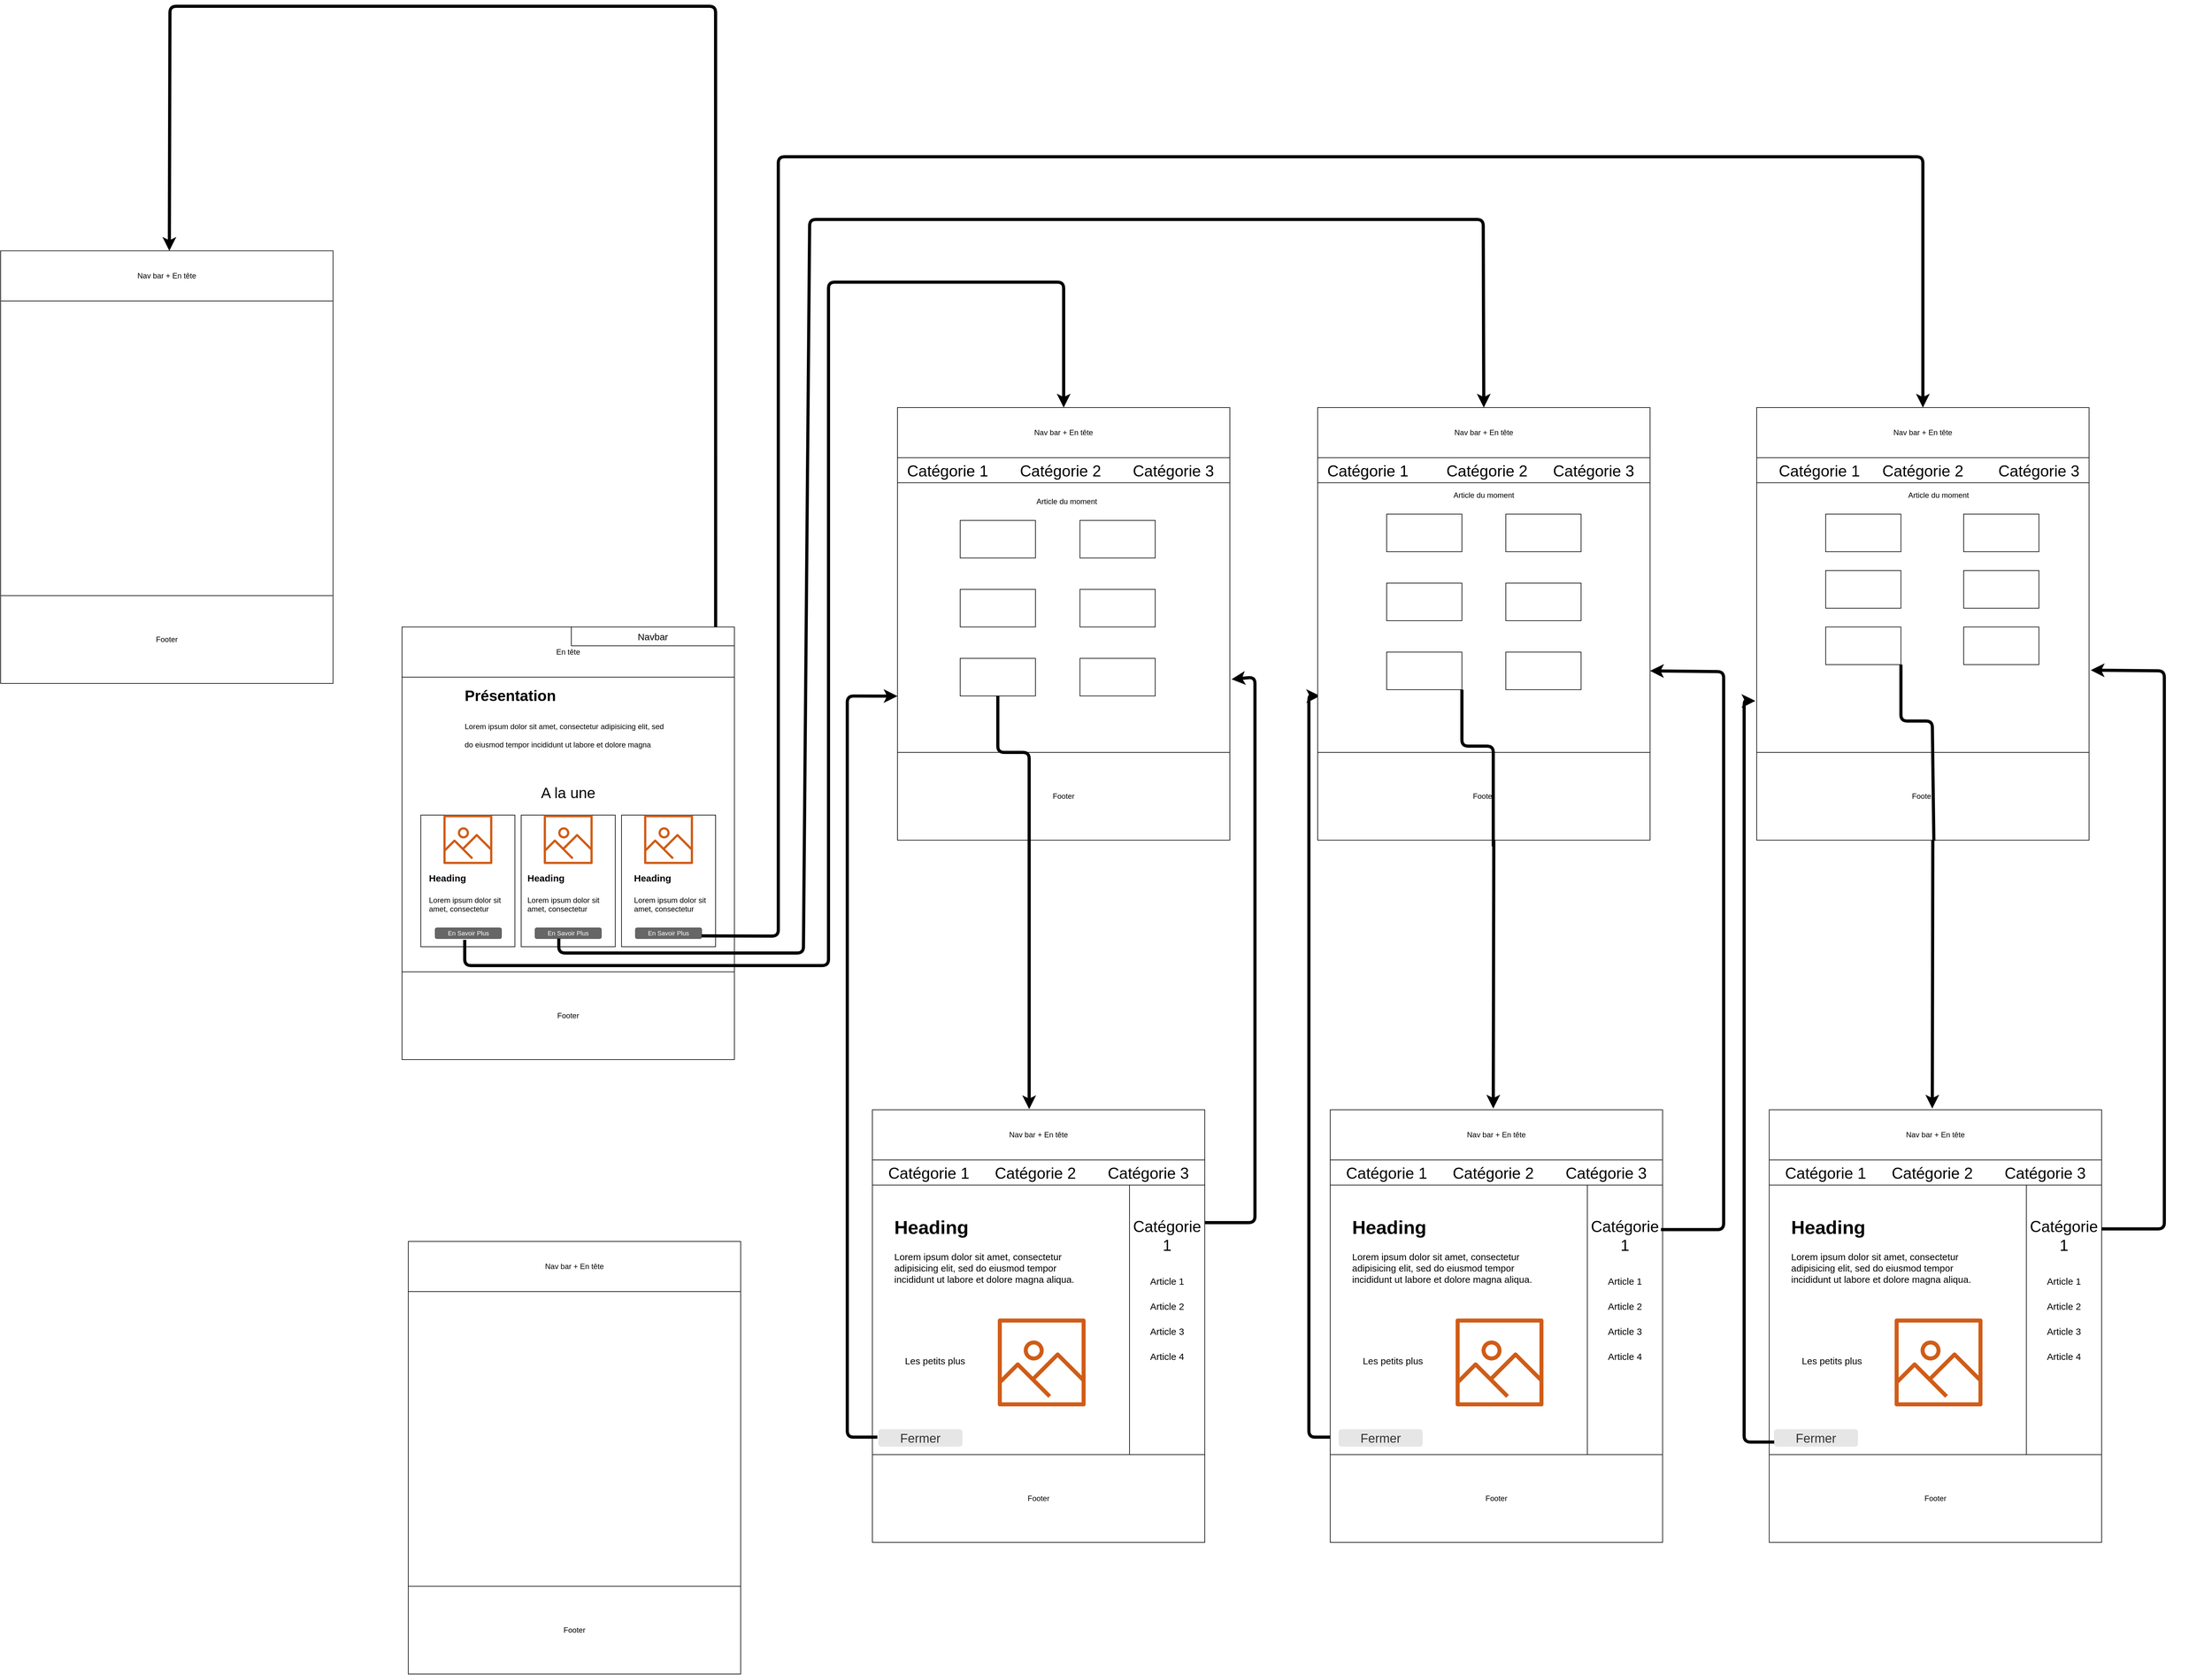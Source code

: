 <mxfile version="14.3.0" type="device"><diagram id="_DCrzdop9d0uPAjAJuxm" name="Page-1"><mxGraphModel dx="2858" dy="2258" grid="1" gridSize="10" guides="1" tooltips="1" connect="1" arrows="1" fold="1" page="1" pageScale="1" pageWidth="827" pageHeight="1169" math="0" shadow="0"><root><mxCell id="0"/><mxCell id="1" parent="0"/><mxCell id="x3QiMrfVt1sfcJ53xwis-18" value="" style="group" parent="1" vertex="1" connectable="0"><mxGeometry x="160" y="230" width="530" height="690" as="geometry"/></mxCell><mxCell id="x3QiMrfVt1sfcJ53xwis-1" value="" style="rounded=0;whiteSpace=wrap;html=1;" parent="x3QiMrfVt1sfcJ53xwis-18" vertex="1"><mxGeometry width="530" height="690" as="geometry"/></mxCell><mxCell id="x3QiMrfVt1sfcJ53xwis-2" value="En tête" style="rounded=0;whiteSpace=wrap;html=1;" parent="x3QiMrfVt1sfcJ53xwis-18" vertex="1"><mxGeometry width="530" height="80" as="geometry"/></mxCell><mxCell id="x3QiMrfVt1sfcJ53xwis-14" value="Footer" style="rounded=0;whiteSpace=wrap;html=1;" parent="x3QiMrfVt1sfcJ53xwis-18" vertex="1"><mxGeometry y="550" width="530" height="140" as="geometry"/></mxCell><mxCell id="x3QiMrfVt1sfcJ53xwis-37" value="Navbar" style="rounded=0;whiteSpace=wrap;html=1;fontSize=15;" parent="x3QiMrfVt1sfcJ53xwis-18" vertex="1"><mxGeometry x="270" width="260" height="30" as="geometry"/></mxCell><mxCell id="x3QiMrfVt1sfcJ53xwis-3" value="&lt;h1&gt;&lt;span&gt;Présentation&amp;nbsp;&lt;/span&gt;&lt;/h1&gt;&lt;h1&gt;&lt;span style=&quot;font-size: 12px ; font-weight: normal&quot;&gt;Lorem ipsum dolor sit amet, consectetur adipisicing elit, sed do eiusmod tempor incididunt ut labore et dolore magna aliqua.&lt;/span&gt;&lt;br&gt;&lt;/h1&gt;" style="text;html=1;strokeColor=none;fillColor=none;spacing=5;spacingTop=-20;whiteSpace=wrap;overflow=hidden;rounded=0;" parent="1" vertex="1"><mxGeometry x="255" y="320" width="330" height="120" as="geometry"/></mxCell><mxCell id="x3QiMrfVt1sfcJ53xwis-4" value="" style="rounded=0;whiteSpace=wrap;html=1;" parent="1" vertex="1"><mxGeometry x="190" y="530" width="150" height="210" as="geometry"/></mxCell><mxCell id="x3QiMrfVt1sfcJ53xwis-5" value="" style="rounded=0;whiteSpace=wrap;html=1;" parent="1" vertex="1"><mxGeometry x="350" y="530" width="150" height="210" as="geometry"/></mxCell><mxCell id="x3QiMrfVt1sfcJ53xwis-6" value="" style="rounded=0;whiteSpace=wrap;html=1;" parent="1" vertex="1"><mxGeometry x="510" y="530" width="150" height="210" as="geometry"/></mxCell><mxCell id="x3QiMrfVt1sfcJ53xwis-7" value="&lt;font style=&quot;font-size: 24px&quot;&gt;A la une&lt;/font&gt;" style="text;html=1;strokeColor=none;fillColor=none;align=center;verticalAlign=middle;whiteSpace=wrap;rounded=0;" parent="1" vertex="1"><mxGeometry x="190" y="460" width="470" height="70" as="geometry"/></mxCell><mxCell id="x3QiMrfVt1sfcJ53xwis-8" value="" style="outlineConnect=0;fontColor=#232F3E;gradientColor=none;fillColor=#D05C17;strokeColor=none;dashed=0;verticalLabelPosition=bottom;verticalAlign=top;align=center;html=1;fontSize=12;fontStyle=0;pointerEvents=1;shape=mxgraph.aws4.container_registry_image;" parent="1" vertex="1"><mxGeometry x="195" y="530" width="140" height="78" as="geometry"/></mxCell><mxCell id="x3QiMrfVt1sfcJ53xwis-9" value="" style="outlineConnect=0;fontColor=#232F3E;gradientColor=none;fillColor=#D05C17;strokeColor=none;dashed=0;verticalLabelPosition=bottom;verticalAlign=top;align=center;html=1;fontSize=12;fontStyle=0;pointerEvents=1;shape=mxgraph.aws4.container_registry_image;" parent="1" vertex="1"><mxGeometry x="355" y="530" width="140" height="78" as="geometry"/></mxCell><mxCell id="x3QiMrfVt1sfcJ53xwis-10" value="" style="outlineConnect=0;fontColor=#232F3E;gradientColor=none;fillColor=#D05C17;strokeColor=none;dashed=0;verticalLabelPosition=bottom;verticalAlign=top;align=center;html=1;fontSize=12;fontStyle=0;pointerEvents=1;shape=mxgraph.aws4.container_registry_image;" parent="1" vertex="1"><mxGeometry x="515" y="530" width="140" height="78" as="geometry"/></mxCell><mxCell id="x3QiMrfVt1sfcJ53xwis-11" value="&lt;h1&gt;&lt;font style=&quot;font-size: 15px&quot;&gt;Heading&lt;/font&gt;&lt;/h1&gt;&lt;p&gt;Lorem ipsum dolor sit amet, consectetur&amp;nbsp;&lt;/p&gt;" style="text;html=1;strokeColor=none;fillColor=none;spacing=5;spacingTop=-20;whiteSpace=wrap;overflow=hidden;rounded=0;" parent="1" vertex="1"><mxGeometry x="355" y="608" width="135" height="82" as="geometry"/></mxCell><mxCell id="x3QiMrfVt1sfcJ53xwis-12" value="&lt;h1&gt;&lt;font style=&quot;font-size: 15px&quot;&gt;Heading&lt;/font&gt;&lt;/h1&gt;&lt;p&gt;Lorem ipsum dolor sit amet, consectetur&amp;nbsp;&lt;/p&gt;" style="text;html=1;strokeColor=none;fillColor=none;spacing=5;spacingTop=-20;whiteSpace=wrap;overflow=hidden;rounded=0;" parent="1" vertex="1"><mxGeometry x="525" y="608" width="135" height="82" as="geometry"/></mxCell><mxCell id="x3QiMrfVt1sfcJ53xwis-13" value="&lt;h1&gt;&lt;font style=&quot;font-size: 15px&quot;&gt;Heading&lt;/font&gt;&lt;/h1&gt;&lt;p&gt;Lorem ipsum dolor sit amet, consectetur&amp;nbsp;&lt;/p&gt;" style="text;html=1;strokeColor=none;fillColor=none;spacing=5;spacingTop=-20;whiteSpace=wrap;overflow=hidden;rounded=0;" parent="1" vertex="1"><mxGeometry x="197.5" y="608" width="135" height="82" as="geometry"/></mxCell><mxCell id="x3QiMrfVt1sfcJ53xwis-15" value="En Savoir Plus" style="rounded=1;html=1;shadow=0;dashed=0;whiteSpace=wrap;fontSize=10;fillColor=#666666;align=center;strokeColor=#4D4D4D;fontColor=#ffffff;" parent="1" vertex="1"><mxGeometry x="213" y="710" width="105.5" height="16.88" as="geometry"/></mxCell><mxCell id="x3QiMrfVt1sfcJ53xwis-16" value="En Savoir Plus" style="rounded=1;html=1;shadow=0;dashed=0;whiteSpace=wrap;fontSize=10;fillColor=#666666;align=center;strokeColor=#4D4D4D;fontColor=#ffffff;" parent="1" vertex="1"><mxGeometry x="372.25" y="710" width="105.5" height="16.88" as="geometry"/></mxCell><mxCell id="x3QiMrfVt1sfcJ53xwis-17" value="En Savoir Plus" style="rounded=1;html=1;shadow=0;dashed=0;whiteSpace=wrap;fontSize=10;fillColor=#666666;align=center;strokeColor=#4D4D4D;fontColor=#ffffff;" parent="1" vertex="1"><mxGeometry x="532.25" y="710" width="105.5" height="16.88" as="geometry"/></mxCell><mxCell id="x3QiMrfVt1sfcJ53xwis-19" value="" style="endArrow=classic;html=1;exitX=1;exitY=0.75;exitDx=0;exitDy=0;fontSize=15;strokeWidth=5;entryX=0.5;entryY=0;entryDx=0;entryDy=0;" parent="1" source="x3QiMrfVt1sfcJ53xwis-17" target="9hRle6i4Wy7DhrGK6PUV-63" edge="1"><mxGeometry width="50" height="50" relative="1" as="geometry"><mxPoint x="690" y="750" as="sourcePoint"/><mxPoint x="2000" y="-530" as="targetPoint"/><Array as="points"><mxPoint x="760" y="723"/><mxPoint x="760" y="-520"/><mxPoint x="2585" y="-520"/></Array></mxGeometry></mxCell><mxCell id="x3QiMrfVt1sfcJ53xwis-20" value="" style="group" parent="1" vertex="1" connectable="0"><mxGeometry x="910" y="1000" width="705" height="690" as="geometry"/></mxCell><mxCell id="x3QiMrfVt1sfcJ53xwis-21" value="" style="rounded=0;whiteSpace=wrap;html=1;" parent="x3QiMrfVt1sfcJ53xwis-20" vertex="1"><mxGeometry width="530" height="690" as="geometry"/></mxCell><mxCell id="x3QiMrfVt1sfcJ53xwis-22" value="Nav bar + En tête" style="rounded=0;whiteSpace=wrap;html=1;" parent="x3QiMrfVt1sfcJ53xwis-20" vertex="1"><mxGeometry width="530" height="80" as="geometry"/></mxCell><mxCell id="x3QiMrfVt1sfcJ53xwis-23" value="Footer" style="rounded=0;whiteSpace=wrap;html=1;" parent="x3QiMrfVt1sfcJ53xwis-20" vertex="1"><mxGeometry y="550" width="530" height="140" as="geometry"/></mxCell><mxCell id="x3QiMrfVt1sfcJ53xwis-24" value="" style="rounded=0;whiteSpace=wrap;html=1;fontSize=15;rotation=90;" parent="x3QiMrfVt1sfcJ53xwis-20" vertex="1"><mxGeometry x="252.5" y="272.5" width="435" height="120" as="geometry"/></mxCell><mxCell id="x3QiMrfVt1sfcJ53xwis-25" value="&lt;font style=&quot;font-size: 25px&quot;&gt;Catégorie 1&lt;/font&gt;" style="text;html=1;strokeColor=none;fillColor=none;align=center;verticalAlign=middle;whiteSpace=wrap;rounded=0;fontSize=15;" parent="x3QiMrfVt1sfcJ53xwis-20" vertex="1"><mxGeometry x="430" y="180" width="80" height="40" as="geometry"/></mxCell><mxCell id="x3QiMrfVt1sfcJ53xwis-26" value="Article 1" style="text;html=1;strokeColor=none;fillColor=none;align=center;verticalAlign=middle;whiteSpace=wrap;rounded=0;fontSize=15;" parent="x3QiMrfVt1sfcJ53xwis-20" vertex="1"><mxGeometry x="430" y="252.5" width="80" height="40" as="geometry"/></mxCell><mxCell id="x3QiMrfVt1sfcJ53xwis-27" value="Article 2" style="text;html=1;strokeColor=none;fillColor=none;align=center;verticalAlign=middle;whiteSpace=wrap;rounded=0;fontSize=15;" parent="x3QiMrfVt1sfcJ53xwis-20" vertex="1"><mxGeometry x="430" y="292.5" width="80" height="40" as="geometry"/></mxCell><mxCell id="x3QiMrfVt1sfcJ53xwis-28" value="Article 3" style="text;html=1;strokeColor=none;fillColor=none;align=center;verticalAlign=middle;whiteSpace=wrap;rounded=0;fontSize=15;" parent="x3QiMrfVt1sfcJ53xwis-20" vertex="1"><mxGeometry x="430" y="332.5" width="80" height="40" as="geometry"/></mxCell><mxCell id="x3QiMrfVt1sfcJ53xwis-29" value="Article 4" style="text;html=1;strokeColor=none;fillColor=none;align=center;verticalAlign=middle;whiteSpace=wrap;rounded=0;fontSize=15;" parent="x3QiMrfVt1sfcJ53xwis-20" vertex="1"><mxGeometry x="430" y="372.5" width="80" height="40" as="geometry"/></mxCell><mxCell id="x3QiMrfVt1sfcJ53xwis-30" value="" style="rounded=0;whiteSpace=wrap;html=1;fontSize=15;" parent="x3QiMrfVt1sfcJ53xwis-20" vertex="1"><mxGeometry y="80" width="530" height="40" as="geometry"/></mxCell><mxCell id="x3QiMrfVt1sfcJ53xwis-31" value="&lt;span style=&quot;font-size: 25px&quot;&gt;Catégorie 1&lt;/span&gt;" style="text;html=1;strokeColor=none;fillColor=none;align=center;verticalAlign=middle;whiteSpace=wrap;rounded=0;fontSize=15;" parent="x3QiMrfVt1sfcJ53xwis-20" vertex="1"><mxGeometry x="20" y="90" width="140" height="20" as="geometry"/></mxCell><mxCell id="x3QiMrfVt1sfcJ53xwis-32" value="&lt;span style=&quot;font-size: 25px&quot;&gt;Catégorie 2&lt;/span&gt;" style="text;html=1;strokeColor=none;fillColor=none;align=center;verticalAlign=middle;whiteSpace=wrap;rounded=0;fontSize=15;" parent="x3QiMrfVt1sfcJ53xwis-20" vertex="1"><mxGeometry x="190" y="90" width="140" height="20" as="geometry"/></mxCell><mxCell id="x3QiMrfVt1sfcJ53xwis-33" value="&lt;span style=&quot;font-size: 25px&quot;&gt;Catégorie 3&lt;/span&gt;" style="text;html=1;strokeColor=none;fillColor=none;align=center;verticalAlign=middle;whiteSpace=wrap;rounded=0;fontSize=15;" parent="x3QiMrfVt1sfcJ53xwis-20" vertex="1"><mxGeometry x="370" y="90" width="140" height="20" as="geometry"/></mxCell><mxCell id="x3QiMrfVt1sfcJ53xwis-34" value="&lt;h1&gt;Heading&lt;/h1&gt;&lt;p&gt;Lorem ipsum dolor sit amet, consectetur adipisicing elit, sed do eiusmod tempor incididunt ut labore et dolore magna aliqua.&lt;/p&gt;" style="text;html=1;strokeColor=none;fillColor=none;spacing=5;spacingTop=-20;whiteSpace=wrap;overflow=hidden;rounded=0;fontSize=15;" parent="x3QiMrfVt1sfcJ53xwis-20" vertex="1"><mxGeometry x="30" y="160" width="310" height="173" as="geometry"/></mxCell><mxCell id="x3QiMrfVt1sfcJ53xwis-35" value="" style="outlineConnect=0;fontColor=#232F3E;gradientColor=none;fillColor=#D05C17;strokeColor=none;dashed=0;verticalLabelPosition=bottom;verticalAlign=top;align=center;html=1;fontSize=12;fontStyle=0;aspect=fixed;pointerEvents=1;shape=mxgraph.aws4.container_registry_image;" parent="x3QiMrfVt1sfcJ53xwis-20" vertex="1"><mxGeometry x="200" y="333" width="140" height="140" as="geometry"/></mxCell><mxCell id="x3QiMrfVt1sfcJ53xwis-36" value="Les petits plus" style="text;html=1;strokeColor=none;fillColor=none;align=center;verticalAlign=middle;whiteSpace=wrap;rounded=0;fontSize=15;" parent="x3QiMrfVt1sfcJ53xwis-20" vertex="1"><mxGeometry x="30" y="330" width="140" height="140" as="geometry"/></mxCell><mxCell id="GoiZ7rbpZFwtUp9sSjgP-52" value="&lt;font style=&quot;font-size: 20px&quot;&gt;Fermer&lt;/font&gt;" style="rounded=1;html=1;shadow=0;dashed=0;whiteSpace=wrap;fontSize=10;fillColor=#E6E6E6;align=center;strokeColor=#E6E6E6;fontColor=#333333;" vertex="1" parent="x3QiMrfVt1sfcJ53xwis-20"><mxGeometry x="10" y="510" width="133" height="26.88" as="geometry"/></mxCell><mxCell id="GoiZ7rbpZFwtUp9sSjgP-57" value="" style="endArrow=classic;html=1;strokeWidth=5;entryX=0.678;entryY=1.004;entryDx=0;entryDy=0;entryPerimeter=0;" edge="1" parent="x3QiMrfVt1sfcJ53xwis-20"><mxGeometry width="50" height="50" relative="1" as="geometry"><mxPoint x="744" y="522.18" as="sourcePoint"/><mxPoint x="713.88" y="-660.0" as="targetPoint"/><Array as="points"><mxPoint x="696" y="522.18"/><mxPoint x="696" y="-659.82"/></Array></mxGeometry></mxCell><mxCell id="9hRle6i4Wy7DhrGK6PUV-1" value="" style="group" parent="1" vertex="1" connectable="0"><mxGeometry x="2340" y="1000" width="705" height="690" as="geometry"/></mxCell><mxCell id="9hRle6i4Wy7DhrGK6PUV-2" value="" style="rounded=0;whiteSpace=wrap;html=1;" parent="9hRle6i4Wy7DhrGK6PUV-1" vertex="1"><mxGeometry width="530" height="690" as="geometry"/></mxCell><mxCell id="9hRle6i4Wy7DhrGK6PUV-3" value="Nav bar + En tête" style="rounded=0;whiteSpace=wrap;html=1;" parent="9hRle6i4Wy7DhrGK6PUV-1" vertex="1"><mxGeometry width="530" height="80" as="geometry"/></mxCell><mxCell id="9hRle6i4Wy7DhrGK6PUV-4" value="Footer" style="rounded=0;whiteSpace=wrap;html=1;" parent="9hRle6i4Wy7DhrGK6PUV-1" vertex="1"><mxGeometry y="550" width="530" height="140" as="geometry"/></mxCell><mxCell id="9hRle6i4Wy7DhrGK6PUV-5" value="" style="rounded=0;whiteSpace=wrap;html=1;fontSize=15;rotation=90;" parent="9hRle6i4Wy7DhrGK6PUV-1" vertex="1"><mxGeometry x="252.5" y="272.5" width="435" height="120" as="geometry"/></mxCell><mxCell id="9hRle6i4Wy7DhrGK6PUV-6" value="&lt;font style=&quot;font-size: 25px&quot;&gt;Catégorie 1&lt;/font&gt;" style="text;html=1;strokeColor=none;fillColor=none;align=center;verticalAlign=middle;whiteSpace=wrap;rounded=0;fontSize=15;" parent="9hRle6i4Wy7DhrGK6PUV-1" vertex="1"><mxGeometry x="430" y="180" width="80" height="40" as="geometry"/></mxCell><mxCell id="9hRle6i4Wy7DhrGK6PUV-7" value="Article 1" style="text;html=1;strokeColor=none;fillColor=none;align=center;verticalAlign=middle;whiteSpace=wrap;rounded=0;fontSize=15;" parent="9hRle6i4Wy7DhrGK6PUV-1" vertex="1"><mxGeometry x="430" y="252.5" width="80" height="40" as="geometry"/></mxCell><mxCell id="9hRle6i4Wy7DhrGK6PUV-8" value="Article 2" style="text;html=1;strokeColor=none;fillColor=none;align=center;verticalAlign=middle;whiteSpace=wrap;rounded=0;fontSize=15;" parent="9hRle6i4Wy7DhrGK6PUV-1" vertex="1"><mxGeometry x="430" y="292.5" width="80" height="40" as="geometry"/></mxCell><mxCell id="9hRle6i4Wy7DhrGK6PUV-9" value="Article 3" style="text;html=1;strokeColor=none;fillColor=none;align=center;verticalAlign=middle;whiteSpace=wrap;rounded=0;fontSize=15;" parent="9hRle6i4Wy7DhrGK6PUV-1" vertex="1"><mxGeometry x="430" y="332.5" width="80" height="40" as="geometry"/></mxCell><mxCell id="9hRle6i4Wy7DhrGK6PUV-10" value="Article 4" style="text;html=1;strokeColor=none;fillColor=none;align=center;verticalAlign=middle;whiteSpace=wrap;rounded=0;fontSize=15;" parent="9hRle6i4Wy7DhrGK6PUV-1" vertex="1"><mxGeometry x="430" y="372.5" width="80" height="40" as="geometry"/></mxCell><mxCell id="9hRle6i4Wy7DhrGK6PUV-11" value="" style="rounded=0;whiteSpace=wrap;html=1;fontSize=15;" parent="9hRle6i4Wy7DhrGK6PUV-1" vertex="1"><mxGeometry y="80" width="530" height="40" as="geometry"/></mxCell><mxCell id="9hRle6i4Wy7DhrGK6PUV-12" value="&lt;span style=&quot;font-size: 25px&quot;&gt;Catégorie 1&lt;/span&gt;" style="text;html=1;strokeColor=none;fillColor=none;align=center;verticalAlign=middle;whiteSpace=wrap;rounded=0;fontSize=15;" parent="9hRle6i4Wy7DhrGK6PUV-1" vertex="1"><mxGeometry x="20" y="90" width="140" height="20" as="geometry"/></mxCell><mxCell id="9hRle6i4Wy7DhrGK6PUV-13" value="&lt;span style=&quot;font-size: 25px&quot;&gt;Catégorie 2&lt;/span&gt;" style="text;html=1;strokeColor=none;fillColor=none;align=center;verticalAlign=middle;whiteSpace=wrap;rounded=0;fontSize=15;" parent="9hRle6i4Wy7DhrGK6PUV-1" vertex="1"><mxGeometry x="190" y="90" width="140" height="20" as="geometry"/></mxCell><mxCell id="9hRle6i4Wy7DhrGK6PUV-14" value="&lt;span style=&quot;font-size: 25px&quot;&gt;Catégorie 3&lt;/span&gt;" style="text;html=1;strokeColor=none;fillColor=none;align=center;verticalAlign=middle;whiteSpace=wrap;rounded=0;fontSize=15;" parent="9hRle6i4Wy7DhrGK6PUV-1" vertex="1"><mxGeometry x="370" y="90" width="140" height="20" as="geometry"/></mxCell><mxCell id="9hRle6i4Wy7DhrGK6PUV-15" value="&lt;h1&gt;Heading&lt;/h1&gt;&lt;p&gt;Lorem ipsum dolor sit amet, consectetur adipisicing elit, sed do eiusmod tempor incididunt ut labore et dolore magna aliqua.&lt;/p&gt;" style="text;html=1;strokeColor=none;fillColor=none;spacing=5;spacingTop=-20;whiteSpace=wrap;overflow=hidden;rounded=0;fontSize=15;" parent="9hRle6i4Wy7DhrGK6PUV-1" vertex="1"><mxGeometry x="30" y="160" width="310" height="173" as="geometry"/></mxCell><mxCell id="9hRle6i4Wy7DhrGK6PUV-16" value="" style="outlineConnect=0;fontColor=#232F3E;gradientColor=none;fillColor=#D05C17;strokeColor=none;dashed=0;verticalLabelPosition=bottom;verticalAlign=top;align=center;html=1;fontSize=12;fontStyle=0;aspect=fixed;pointerEvents=1;shape=mxgraph.aws4.container_registry_image;" parent="9hRle6i4Wy7DhrGK6PUV-1" vertex="1"><mxGeometry x="200" y="333" width="140" height="140" as="geometry"/></mxCell><mxCell id="9hRle6i4Wy7DhrGK6PUV-17" value="Les petits plus" style="text;html=1;strokeColor=none;fillColor=none;align=center;verticalAlign=middle;whiteSpace=wrap;rounded=0;fontSize=15;" parent="9hRle6i4Wy7DhrGK6PUV-1" vertex="1"><mxGeometry x="30" y="330" width="140" height="140" as="geometry"/></mxCell><mxCell id="GoiZ7rbpZFwtUp9sSjgP-55" value="&lt;font style=&quot;font-size: 20px&quot;&gt;Fermer&lt;/font&gt;" style="rounded=1;html=1;shadow=0;dashed=0;whiteSpace=wrap;fontSize=10;fillColor=#E6E6E6;align=center;strokeColor=#E6E6E6;fontColor=#333333;" vertex="1" parent="9hRle6i4Wy7DhrGK6PUV-1"><mxGeometry x="8" y="510" width="133" height="26.88" as="geometry"/></mxCell><mxCell id="GoiZ7rbpZFwtUp9sSjgP-56" value="" style="endArrow=classic;html=1;strokeWidth=5;entryX=0.678;entryY=1.004;entryDx=0;entryDy=0;entryPerimeter=0;" edge="1" parent="9hRle6i4Wy7DhrGK6PUV-1" target="9hRle6i4Wy7DhrGK6PUV-61"><mxGeometry width="50" height="50" relative="1" as="geometry"><mxPoint x="8" y="530" as="sourcePoint"/><mxPoint x="218" y="320" as="targetPoint"/><Array as="points"><mxPoint x="-40" y="530"/><mxPoint x="-40" y="-652"/></Array></mxGeometry></mxCell><mxCell id="9hRle6i4Wy7DhrGK6PUV-18" value="" style="group" parent="1" vertex="1" connectable="0"><mxGeometry x="1640" y="1000" width="705" height="690" as="geometry"/></mxCell><mxCell id="9hRle6i4Wy7DhrGK6PUV-19" value="" style="rounded=0;whiteSpace=wrap;html=1;" parent="9hRle6i4Wy7DhrGK6PUV-18" vertex="1"><mxGeometry width="530" height="690" as="geometry"/></mxCell><mxCell id="9hRle6i4Wy7DhrGK6PUV-20" value="Nav bar + En tête" style="rounded=0;whiteSpace=wrap;html=1;" parent="9hRle6i4Wy7DhrGK6PUV-18" vertex="1"><mxGeometry width="530" height="80" as="geometry"/></mxCell><mxCell id="9hRle6i4Wy7DhrGK6PUV-21" value="Footer" style="rounded=0;whiteSpace=wrap;html=1;" parent="9hRle6i4Wy7DhrGK6PUV-18" vertex="1"><mxGeometry y="550" width="530" height="140" as="geometry"/></mxCell><mxCell id="9hRle6i4Wy7DhrGK6PUV-22" value="" style="rounded=0;whiteSpace=wrap;html=1;fontSize=15;rotation=90;" parent="9hRle6i4Wy7DhrGK6PUV-18" vertex="1"><mxGeometry x="252.5" y="272.5" width="435" height="120" as="geometry"/></mxCell><mxCell id="9hRle6i4Wy7DhrGK6PUV-23" value="&lt;font style=&quot;font-size: 25px&quot;&gt;Catégorie 1&lt;/font&gt;" style="text;html=1;strokeColor=none;fillColor=none;align=center;verticalAlign=middle;whiteSpace=wrap;rounded=0;fontSize=15;" parent="9hRle6i4Wy7DhrGK6PUV-18" vertex="1"><mxGeometry x="430" y="180" width="80" height="40" as="geometry"/></mxCell><mxCell id="9hRle6i4Wy7DhrGK6PUV-24" value="Article 1" style="text;html=1;strokeColor=none;fillColor=none;align=center;verticalAlign=middle;whiteSpace=wrap;rounded=0;fontSize=15;" parent="9hRle6i4Wy7DhrGK6PUV-18" vertex="1"><mxGeometry x="430" y="252.5" width="80" height="40" as="geometry"/></mxCell><mxCell id="9hRle6i4Wy7DhrGK6PUV-25" value="Article 2" style="text;html=1;strokeColor=none;fillColor=none;align=center;verticalAlign=middle;whiteSpace=wrap;rounded=0;fontSize=15;" parent="9hRle6i4Wy7DhrGK6PUV-18" vertex="1"><mxGeometry x="430" y="292.5" width="80" height="40" as="geometry"/></mxCell><mxCell id="9hRle6i4Wy7DhrGK6PUV-26" value="Article 3" style="text;html=1;strokeColor=none;fillColor=none;align=center;verticalAlign=middle;whiteSpace=wrap;rounded=0;fontSize=15;" parent="9hRle6i4Wy7DhrGK6PUV-18" vertex="1"><mxGeometry x="430" y="332.5" width="80" height="40" as="geometry"/></mxCell><mxCell id="9hRle6i4Wy7DhrGK6PUV-27" value="Article 4" style="text;html=1;strokeColor=none;fillColor=none;align=center;verticalAlign=middle;whiteSpace=wrap;rounded=0;fontSize=15;" parent="9hRle6i4Wy7DhrGK6PUV-18" vertex="1"><mxGeometry x="430" y="372.5" width="80" height="40" as="geometry"/></mxCell><mxCell id="9hRle6i4Wy7DhrGK6PUV-28" value="" style="rounded=0;whiteSpace=wrap;html=1;fontSize=15;" parent="9hRle6i4Wy7DhrGK6PUV-18" vertex="1"><mxGeometry y="80" width="530" height="40" as="geometry"/></mxCell><mxCell id="9hRle6i4Wy7DhrGK6PUV-29" value="&lt;span style=&quot;font-size: 25px&quot;&gt;Catégorie 1&lt;/span&gt;" style="text;html=1;strokeColor=none;fillColor=none;align=center;verticalAlign=middle;whiteSpace=wrap;rounded=0;fontSize=15;" parent="9hRle6i4Wy7DhrGK6PUV-18" vertex="1"><mxGeometry x="20" y="90" width="140" height="20" as="geometry"/></mxCell><mxCell id="9hRle6i4Wy7DhrGK6PUV-30" value="&lt;span style=&quot;font-size: 25px&quot;&gt;Catégorie 2&lt;/span&gt;" style="text;html=1;strokeColor=none;fillColor=none;align=center;verticalAlign=middle;whiteSpace=wrap;rounded=0;fontSize=15;" parent="9hRle6i4Wy7DhrGK6PUV-18" vertex="1"><mxGeometry x="190" y="90" width="140" height="20" as="geometry"/></mxCell><mxCell id="9hRle6i4Wy7DhrGK6PUV-31" value="&lt;span style=&quot;font-size: 25px&quot;&gt;Catégorie 3&lt;/span&gt;" style="text;html=1;strokeColor=none;fillColor=none;align=center;verticalAlign=middle;whiteSpace=wrap;rounded=0;fontSize=15;" parent="9hRle6i4Wy7DhrGK6PUV-18" vertex="1"><mxGeometry x="370" y="90" width="140" height="20" as="geometry"/></mxCell><mxCell id="9hRle6i4Wy7DhrGK6PUV-32" value="&lt;h1&gt;Heading&lt;/h1&gt;&lt;p&gt;Lorem ipsum dolor sit amet, consectetur adipisicing elit, sed do eiusmod tempor incididunt ut labore et dolore magna aliqua.&lt;/p&gt;" style="text;html=1;strokeColor=none;fillColor=none;spacing=5;spacingTop=-20;whiteSpace=wrap;overflow=hidden;rounded=0;fontSize=15;" parent="9hRle6i4Wy7DhrGK6PUV-18" vertex="1"><mxGeometry x="30" y="160" width="310" height="173" as="geometry"/></mxCell><mxCell id="9hRle6i4Wy7DhrGK6PUV-33" value="" style="outlineConnect=0;fontColor=#232F3E;gradientColor=none;fillColor=#D05C17;strokeColor=none;dashed=0;verticalLabelPosition=bottom;verticalAlign=top;align=center;html=1;fontSize=12;fontStyle=0;aspect=fixed;pointerEvents=1;shape=mxgraph.aws4.container_registry_image;" parent="9hRle6i4Wy7DhrGK6PUV-18" vertex="1"><mxGeometry x="200" y="333" width="140" height="140" as="geometry"/></mxCell><mxCell id="9hRle6i4Wy7DhrGK6PUV-34" value="Les petits plus" style="text;html=1;strokeColor=none;fillColor=none;align=center;verticalAlign=middle;whiteSpace=wrap;rounded=0;fontSize=15;" parent="9hRle6i4Wy7DhrGK6PUV-18" vertex="1"><mxGeometry x="30" y="330" width="140" height="140" as="geometry"/></mxCell><mxCell id="GoiZ7rbpZFwtUp9sSjgP-54" value="&lt;font style=&quot;font-size: 20px&quot;&gt;Fermer&lt;/font&gt;" style="rounded=1;html=1;shadow=0;dashed=0;whiteSpace=wrap;fontSize=10;fillColor=#E6E6E6;align=center;strokeColor=#E6E6E6;fontColor=#333333;" vertex="1" parent="9hRle6i4Wy7DhrGK6PUV-18"><mxGeometry x="14" y="510" width="133" height="26.88" as="geometry"/></mxCell><mxCell id="9hRle6i4Wy7DhrGK6PUV-38" value="" style="endArrow=classic;html=1;strokeWidth=5;" parent="1" target="9hRle6i4Wy7DhrGK6PUV-59" edge="1"><mxGeometry width="50" height="50" relative="1" as="geometry"><mxPoint x="410" y="727" as="sourcePoint"/><mxPoint x="464" y="676.88" as="targetPoint"/><Array as="points"><mxPoint x="410" y="750"/><mxPoint x="800" y="750"/><mxPoint x="810" y="-420"/><mxPoint x="1884" y="-420"/></Array></mxGeometry></mxCell><mxCell id="9hRle6i4Wy7DhrGK6PUV-39" value="" style="endArrow=classic;html=1;entryX=0.5;entryY=0;entryDx=0;entryDy=0;strokeWidth=5;" parent="1" target="9hRle6i4Wy7DhrGK6PUV-54" edge="1"><mxGeometry width="50" height="50" relative="1" as="geometry"><mxPoint x="260" y="729" as="sourcePoint"/><mxPoint x="1365" y="-130" as="targetPoint"/><Array as="points"><mxPoint x="260" y="770"/><mxPoint x="840" y="770"/><mxPoint x="840" y="-320"/><mxPoint x="1215" y="-320"/></Array></mxGeometry></mxCell><mxCell id="9hRle6i4Wy7DhrGK6PUV-49" value="" style="group" parent="1" vertex="1" connectable="0"><mxGeometry x="170" y="1210" width="530" height="690" as="geometry"/></mxCell><mxCell id="9hRle6i4Wy7DhrGK6PUV-41" value="" style="rounded=0;whiteSpace=wrap;html=1;rotation=90;" parent="9hRle6i4Wy7DhrGK6PUV-49" vertex="1"><mxGeometry x="-80" y="80" width="690" height="530" as="geometry"/></mxCell><mxCell id="9hRle6i4Wy7DhrGK6PUV-45" value="Footer" style="rounded=0;whiteSpace=wrap;html=1;" parent="9hRle6i4Wy7DhrGK6PUV-49" vertex="1"><mxGeometry y="550" width="530" height="140" as="geometry"/></mxCell><mxCell id="9hRle6i4Wy7DhrGK6PUV-47" value="Nav bar + En tête" style="rounded=0;whiteSpace=wrap;html=1;" parent="9hRle6i4Wy7DhrGK6PUV-49" vertex="1"><mxGeometry width="530" height="80" as="geometry"/></mxCell><mxCell id="9hRle6i4Wy7DhrGK6PUV-51" value="" style="group" parent="1" vertex="1" connectable="0"><mxGeometry x="950" y="-120" width="530" height="690" as="geometry"/></mxCell><mxCell id="9hRle6i4Wy7DhrGK6PUV-52" value="" style="rounded=0;whiteSpace=wrap;html=1;rotation=90;" parent="9hRle6i4Wy7DhrGK6PUV-51" vertex="1"><mxGeometry x="-80" y="80" width="690" height="530" as="geometry"/></mxCell><mxCell id="9hRle6i4Wy7DhrGK6PUV-53" value="Footer" style="rounded=0;whiteSpace=wrap;html=1;" parent="9hRle6i4Wy7DhrGK6PUV-51" vertex="1"><mxGeometry y="550" width="530" height="140" as="geometry"/></mxCell><mxCell id="9hRle6i4Wy7DhrGK6PUV-54" value="Nav bar + En tête" style="rounded=0;whiteSpace=wrap;html=1;" parent="9hRle6i4Wy7DhrGK6PUV-51" vertex="1"><mxGeometry width="530" height="80" as="geometry"/></mxCell><mxCell id="GoiZ7rbpZFwtUp9sSjgP-13" value="" style="rounded=0;whiteSpace=wrap;html=1;fontSize=15;" vertex="1" parent="9hRle6i4Wy7DhrGK6PUV-51"><mxGeometry y="80" width="530" height="40" as="geometry"/></mxCell><mxCell id="GoiZ7rbpZFwtUp9sSjgP-16" value="&lt;span style=&quot;font-size: 25px&quot;&gt;Catégorie 1&lt;/span&gt;" style="text;html=1;strokeColor=none;fillColor=none;align=center;verticalAlign=middle;whiteSpace=wrap;rounded=0;fontSize=15;" vertex="1" parent="9hRle6i4Wy7DhrGK6PUV-51"><mxGeometry x="10" y="90" width="140" height="20" as="geometry"/></mxCell><mxCell id="GoiZ7rbpZFwtUp9sSjgP-17" value="&lt;span style=&quot;font-size: 25px&quot;&gt;Catégorie 2&lt;/span&gt;" style="text;html=1;strokeColor=none;fillColor=none;align=center;verticalAlign=middle;whiteSpace=wrap;rounded=0;fontSize=15;" vertex="1" parent="9hRle6i4Wy7DhrGK6PUV-51"><mxGeometry x="190" y="90" width="140" height="20" as="geometry"/></mxCell><mxCell id="GoiZ7rbpZFwtUp9sSjgP-18" value="&lt;span style=&quot;font-size: 25px&quot;&gt;Catégorie 3&lt;/span&gt;" style="text;html=1;strokeColor=none;fillColor=none;align=center;verticalAlign=middle;whiteSpace=wrap;rounded=0;fontSize=15;" vertex="1" parent="9hRle6i4Wy7DhrGK6PUV-51"><mxGeometry x="370" y="90" width="140" height="20" as="geometry"/></mxCell><mxCell id="GoiZ7rbpZFwtUp9sSjgP-33" value="" style="rounded=0;whiteSpace=wrap;html=1;" vertex="1" parent="9hRle6i4Wy7DhrGK6PUV-51"><mxGeometry x="100" y="180" width="120" height="60" as="geometry"/></mxCell><mxCell id="GoiZ7rbpZFwtUp9sSjgP-34" value="" style="rounded=0;whiteSpace=wrap;html=1;" vertex="1" parent="9hRle6i4Wy7DhrGK6PUV-51"><mxGeometry x="291" y="180" width="120" height="60" as="geometry"/></mxCell><mxCell id="GoiZ7rbpZFwtUp9sSjgP-35" value="" style="rounded=0;whiteSpace=wrap;html=1;" vertex="1" parent="9hRle6i4Wy7DhrGK6PUV-51"><mxGeometry x="100" y="290" width="120" height="60" as="geometry"/></mxCell><mxCell id="GoiZ7rbpZFwtUp9sSjgP-36" value="" style="rounded=0;whiteSpace=wrap;html=1;" vertex="1" parent="9hRle6i4Wy7DhrGK6PUV-51"><mxGeometry x="291" y="290" width="120" height="60" as="geometry"/></mxCell><mxCell id="GoiZ7rbpZFwtUp9sSjgP-37" value="" style="rounded=0;whiteSpace=wrap;html=1;" vertex="1" parent="9hRle6i4Wy7DhrGK6PUV-51"><mxGeometry x="100" y="400" width="120" height="60" as="geometry"/></mxCell><mxCell id="GoiZ7rbpZFwtUp9sSjgP-38" value="" style="rounded=0;whiteSpace=wrap;html=1;" vertex="1" parent="9hRle6i4Wy7DhrGK6PUV-51"><mxGeometry x="291" y="400" width="120" height="60" as="geometry"/></mxCell><mxCell id="GoiZ7rbpZFwtUp9sSjgP-42" value="Article du moment" style="text;html=1;strokeColor=none;fillColor=none;align=center;verticalAlign=middle;whiteSpace=wrap;rounded=0;" vertex="1" parent="9hRle6i4Wy7DhrGK6PUV-51"><mxGeometry x="170" y="130" width="200" height="40" as="geometry"/></mxCell><mxCell id="GoiZ7rbpZFwtUp9sSjgP-45" value="" style="endArrow=none;html=1;strokeWidth=5;entryX=0.5;entryY=1;entryDx=0;entryDy=0;" edge="1" parent="9hRle6i4Wy7DhrGK6PUV-51" target="GoiZ7rbpZFwtUp9sSjgP-37"><mxGeometry width="50" height="50" relative="1" as="geometry"><mxPoint x="210" y="690" as="sourcePoint"/><mxPoint x="240" y="660" as="targetPoint"/><Array as="points"><mxPoint x="210" y="550"/><mxPoint x="160" y="550"/></Array></mxGeometry></mxCell><mxCell id="9hRle6i4Wy7DhrGK6PUV-56" value="" style="group" parent="1" vertex="1" connectable="0"><mxGeometry x="1620" y="-120" width="530" height="690" as="geometry"/></mxCell><mxCell id="9hRle6i4Wy7DhrGK6PUV-57" value="" style="rounded=0;whiteSpace=wrap;html=1;rotation=90;" parent="9hRle6i4Wy7DhrGK6PUV-56" vertex="1"><mxGeometry x="-80" y="80" width="690" height="530" as="geometry"/></mxCell><mxCell id="9hRle6i4Wy7DhrGK6PUV-58" value="Footer" style="rounded=0;whiteSpace=wrap;html=1;" parent="9hRle6i4Wy7DhrGK6PUV-56" vertex="1"><mxGeometry y="550" width="530" height="140" as="geometry"/></mxCell><mxCell id="9hRle6i4Wy7DhrGK6PUV-59" value="Nav bar + En tête" style="rounded=0;whiteSpace=wrap;html=1;" parent="9hRle6i4Wy7DhrGK6PUV-56" vertex="1"><mxGeometry width="530" height="80" as="geometry"/></mxCell><mxCell id="GoiZ7rbpZFwtUp9sSjgP-14" value="" style="rounded=0;whiteSpace=wrap;html=1;fontSize=15;" vertex="1" parent="9hRle6i4Wy7DhrGK6PUV-56"><mxGeometry y="80" width="530" height="40" as="geometry"/></mxCell><mxCell id="GoiZ7rbpZFwtUp9sSjgP-19" value="&lt;span style=&quot;font-size: 25px&quot;&gt;Catégorie 1&lt;/span&gt;" style="text;html=1;strokeColor=none;fillColor=none;align=center;verticalAlign=middle;whiteSpace=wrap;rounded=0;fontSize=15;" vertex="1" parent="9hRle6i4Wy7DhrGK6PUV-56"><mxGeometry x="10" y="90" width="140" height="20" as="geometry"/></mxCell><mxCell id="GoiZ7rbpZFwtUp9sSjgP-20" value="&lt;span style=&quot;font-size: 25px&quot;&gt;Catégorie 2&lt;/span&gt;" style="text;html=1;strokeColor=none;fillColor=none;align=center;verticalAlign=middle;whiteSpace=wrap;rounded=0;fontSize=15;" vertex="1" parent="9hRle6i4Wy7DhrGK6PUV-56"><mxGeometry x="200" y="90" width="140" height="20" as="geometry"/></mxCell><mxCell id="GoiZ7rbpZFwtUp9sSjgP-21" value="&lt;span style=&quot;font-size: 25px&quot;&gt;Catégorie 3&lt;/span&gt;" style="text;html=1;strokeColor=none;fillColor=none;align=center;verticalAlign=middle;whiteSpace=wrap;rounded=0;fontSize=15;" vertex="1" parent="9hRle6i4Wy7DhrGK6PUV-56"><mxGeometry x="370" y="90" width="140" height="20" as="geometry"/></mxCell><mxCell id="GoiZ7rbpZFwtUp9sSjgP-27" value="" style="rounded=0;whiteSpace=wrap;html=1;" vertex="1" parent="9hRle6i4Wy7DhrGK6PUV-56"><mxGeometry x="110" y="170" width="120" height="60" as="geometry"/></mxCell><mxCell id="GoiZ7rbpZFwtUp9sSjgP-28" value="" style="rounded=0;whiteSpace=wrap;html=1;" vertex="1" parent="9hRle6i4Wy7DhrGK6PUV-56"><mxGeometry x="300" y="170" width="120" height="60" as="geometry"/></mxCell><mxCell id="GoiZ7rbpZFwtUp9sSjgP-29" value="" style="rounded=0;whiteSpace=wrap;html=1;" vertex="1" parent="9hRle6i4Wy7DhrGK6PUV-56"><mxGeometry x="110" y="280" width="120" height="60" as="geometry"/></mxCell><mxCell id="GoiZ7rbpZFwtUp9sSjgP-30" value="" style="rounded=0;whiteSpace=wrap;html=1;" vertex="1" parent="9hRle6i4Wy7DhrGK6PUV-56"><mxGeometry x="300" y="280" width="120" height="60" as="geometry"/></mxCell><mxCell id="GoiZ7rbpZFwtUp9sSjgP-31" value="" style="rounded=0;whiteSpace=wrap;html=1;" vertex="1" parent="9hRle6i4Wy7DhrGK6PUV-56"><mxGeometry x="300" y="390" width="120" height="60" as="geometry"/></mxCell><mxCell id="GoiZ7rbpZFwtUp9sSjgP-32" value="" style="rounded=0;whiteSpace=wrap;html=1;" vertex="1" parent="9hRle6i4Wy7DhrGK6PUV-56"><mxGeometry x="110" y="390" width="120" height="60" as="geometry"/></mxCell><mxCell id="GoiZ7rbpZFwtUp9sSjgP-43" value="Article du moment" style="text;html=1;strokeColor=none;fillColor=none;align=center;verticalAlign=middle;whiteSpace=wrap;rounded=0;" vertex="1" parent="9hRle6i4Wy7DhrGK6PUV-56"><mxGeometry x="165" y="120" width="200" height="40" as="geometry"/></mxCell><mxCell id="GoiZ7rbpZFwtUp9sSjgP-46" value="" style="endArrow=none;html=1;strokeWidth=5;entryX=0.5;entryY=1;entryDx=0;entryDy=0;" edge="1" parent="9hRle6i4Wy7DhrGK6PUV-56"><mxGeometry width="50" height="50" relative="1" as="geometry"><mxPoint x="280" y="700" as="sourcePoint"/><mxPoint x="230" y="450" as="targetPoint"/><Array as="points"><mxPoint x="280" y="540"/><mxPoint x="230" y="540"/></Array></mxGeometry></mxCell><mxCell id="9hRle6i4Wy7DhrGK6PUV-60" value="" style="group" parent="1" vertex="1" connectable="0"><mxGeometry x="2320" y="-120" width="530" height="690" as="geometry"/></mxCell><mxCell id="9hRle6i4Wy7DhrGK6PUV-61" value="" style="rounded=0;whiteSpace=wrap;html=1;rotation=90;" parent="9hRle6i4Wy7DhrGK6PUV-60" vertex="1"><mxGeometry x="-80" y="80" width="690" height="530" as="geometry"/></mxCell><mxCell id="9hRle6i4Wy7DhrGK6PUV-62" value="Footer" style="rounded=0;whiteSpace=wrap;html=1;" parent="9hRle6i4Wy7DhrGK6PUV-60" vertex="1"><mxGeometry y="550" width="530" height="140" as="geometry"/></mxCell><mxCell id="9hRle6i4Wy7DhrGK6PUV-63" value="Nav bar + En tête" style="rounded=0;whiteSpace=wrap;html=1;" parent="9hRle6i4Wy7DhrGK6PUV-60" vertex="1"><mxGeometry width="530" height="80" as="geometry"/></mxCell><mxCell id="GoiZ7rbpZFwtUp9sSjgP-9" value="" style="rounded=0;whiteSpace=wrap;html=1;" vertex="1" parent="9hRle6i4Wy7DhrGK6PUV-60"><mxGeometry x="110" y="170" width="120" height="60" as="geometry"/></mxCell><mxCell id="GoiZ7rbpZFwtUp9sSjgP-10" value="" style="rounded=0;whiteSpace=wrap;html=1;" vertex="1" parent="9hRle6i4Wy7DhrGK6PUV-60"><mxGeometry x="330" y="170" width="120" height="60" as="geometry"/></mxCell><mxCell id="GoiZ7rbpZFwtUp9sSjgP-11" value="" style="rounded=0;whiteSpace=wrap;html=1;" vertex="1" parent="9hRle6i4Wy7DhrGK6PUV-60"><mxGeometry x="110" y="260" width="120" height="60" as="geometry"/></mxCell><mxCell id="GoiZ7rbpZFwtUp9sSjgP-12" value="" style="rounded=0;whiteSpace=wrap;html=1;" vertex="1" parent="9hRle6i4Wy7DhrGK6PUV-60"><mxGeometry x="330" y="260" width="120" height="60" as="geometry"/></mxCell><mxCell id="GoiZ7rbpZFwtUp9sSjgP-15" value="" style="rounded=0;whiteSpace=wrap;html=1;fontSize=15;" vertex="1" parent="9hRle6i4Wy7DhrGK6PUV-60"><mxGeometry y="80" width="530" height="40" as="geometry"/></mxCell><mxCell id="GoiZ7rbpZFwtUp9sSjgP-22" value="&lt;span style=&quot;font-size: 25px&quot;&gt;Catégorie 1&lt;/span&gt;" style="text;html=1;strokeColor=none;fillColor=none;align=center;verticalAlign=middle;whiteSpace=wrap;rounded=0;fontSize=15;" vertex="1" parent="9hRle6i4Wy7DhrGK6PUV-60"><mxGeometry x="30" y="90" width="140" height="20" as="geometry"/></mxCell><mxCell id="GoiZ7rbpZFwtUp9sSjgP-23" value="&lt;span style=&quot;font-size: 25px&quot;&gt;Catégorie 2&lt;/span&gt;" style="text;html=1;strokeColor=none;fillColor=none;align=center;verticalAlign=middle;whiteSpace=wrap;rounded=0;fontSize=15;" vertex="1" parent="9hRle6i4Wy7DhrGK6PUV-60"><mxGeometry x="195" y="90" width="140" height="20" as="geometry"/></mxCell><mxCell id="GoiZ7rbpZFwtUp9sSjgP-24" value="&lt;span style=&quot;font-size: 25px&quot;&gt;Catégorie 3&lt;/span&gt;" style="text;html=1;strokeColor=none;fillColor=none;align=center;verticalAlign=middle;whiteSpace=wrap;rounded=0;fontSize=15;" vertex="1" parent="9hRle6i4Wy7DhrGK6PUV-60"><mxGeometry x="380" y="90" width="140" height="20" as="geometry"/></mxCell><mxCell id="GoiZ7rbpZFwtUp9sSjgP-25" value="" style="rounded=0;whiteSpace=wrap;html=1;" vertex="1" parent="9hRle6i4Wy7DhrGK6PUV-60"><mxGeometry x="110" y="350" width="120" height="60" as="geometry"/></mxCell><mxCell id="GoiZ7rbpZFwtUp9sSjgP-26" value="" style="rounded=0;whiteSpace=wrap;html=1;" vertex="1" parent="9hRle6i4Wy7DhrGK6PUV-60"><mxGeometry x="330" y="350" width="120" height="60" as="geometry"/></mxCell><mxCell id="GoiZ7rbpZFwtUp9sSjgP-44" value="Article du moment" style="text;html=1;strokeColor=none;fillColor=none;align=center;verticalAlign=middle;whiteSpace=wrap;rounded=0;" vertex="1" parent="9hRle6i4Wy7DhrGK6PUV-60"><mxGeometry x="190" y="120" width="200" height="40" as="geometry"/></mxCell><mxCell id="GoiZ7rbpZFwtUp9sSjgP-47" value="" style="endArrow=none;html=1;strokeWidth=5;entryX=0.5;entryY=1;entryDx=0;entryDy=0;exitX=0.533;exitY=1.007;exitDx=0;exitDy=0;exitPerimeter=0;" edge="1" parent="9hRle6i4Wy7DhrGK6PUV-60" source="9hRle6i4Wy7DhrGK6PUV-62"><mxGeometry width="50" height="50" relative="1" as="geometry"><mxPoint x="280" y="660" as="sourcePoint"/><mxPoint x="230" y="410" as="targetPoint"/><Array as="points"><mxPoint x="280" y="500"/><mxPoint x="230" y="500"/></Array></mxGeometry></mxCell><mxCell id="GoiZ7rbpZFwtUp9sSjgP-39" value="" style="endArrow=classic;html=1;strokeWidth=5;" edge="1" parent="1"><mxGeometry width="50" height="50" relative="1" as="geometry"><mxPoint x="1160" y="570" as="sourcePoint"/><mxPoint x="1160" y="999" as="targetPoint"/></mxGeometry></mxCell><mxCell id="GoiZ7rbpZFwtUp9sSjgP-40" value="" style="endArrow=classic;html=1;entryX=0.489;entryY=-0.012;entryDx=0;entryDy=0;entryPerimeter=0;strokeWidth=5;" edge="1" parent="1"><mxGeometry width="50" height="50" relative="1" as="geometry"><mxPoint x="1900.83" y="570" as="sourcePoint"/><mxPoint x="1900" y="998.04" as="targetPoint"/></mxGeometry></mxCell><mxCell id="GoiZ7rbpZFwtUp9sSjgP-41" value="" style="endArrow=classic;html=1;entryX=0.489;entryY=-0.012;entryDx=0;entryDy=0;entryPerimeter=0;strokeWidth=5;" edge="1" parent="1"><mxGeometry width="50" height="50" relative="1" as="geometry"><mxPoint x="2600.83" y="570" as="sourcePoint"/><mxPoint x="2600" y="998.04" as="targetPoint"/></mxGeometry></mxCell><mxCell id="GoiZ7rbpZFwtUp9sSjgP-48" value="" style="endArrow=classic;html=1;strokeWidth=5;entryX=0.628;entryY=-0.005;entryDx=0;entryDy=0;entryPerimeter=0;" edge="1" parent="1" target="9hRle6i4Wy7DhrGK6PUV-52"><mxGeometry width="50" height="50" relative="1" as="geometry"><mxPoint x="1440" y="1180" as="sourcePoint"/><mxPoint x="1480" y="560" as="targetPoint"/><Array as="points"><mxPoint x="1520" y="1180"/><mxPoint x="1520" y="310"/></Array></mxGeometry></mxCell><mxCell id="GoiZ7rbpZFwtUp9sSjgP-49" value="" style="endArrow=classic;html=1;strokeWidth=5;exitX=1;exitY=0.5;exitDx=0;exitDy=0;entryX=0.607;entryY=-0.005;entryDx=0;entryDy=0;entryPerimeter=0;" edge="1" parent="1" target="9hRle6i4Wy7DhrGK6PUV-61"><mxGeometry width="50" height="50" relative="1" as="geometry"><mxPoint x="2870" y="1190" as="sourcePoint"/><mxPoint x="2932.65" y="303.32" as="targetPoint"/><Array as="points"><mxPoint x="2970" y="1190"/><mxPoint x="2970" y="300"/></Array></mxGeometry></mxCell><mxCell id="GoiZ7rbpZFwtUp9sSjgP-50" value="" style="endArrow=classic;html=1;strokeWidth=5;exitX=1;exitY=0.5;exitDx=0;exitDy=0;entryX=0.607;entryY=-0.005;entryDx=0;entryDy=0;entryPerimeter=0;" edge="1" parent="1"><mxGeometry width="50" height="50" relative="1" as="geometry"><mxPoint x="2167.35" y="1191.17" as="sourcePoint"/><mxPoint x="2150.0" y="300.0" as="targetPoint"/><Array as="points"><mxPoint x="2267.35" y="1191.17"/><mxPoint x="2267.35" y="301.17"/></Array></mxGeometry></mxCell><mxCell id="GoiZ7rbpZFwtUp9sSjgP-58" value="" style="endArrow=classic;html=1;strokeWidth=5;entryX=0.667;entryY=1;entryDx=0;entryDy=0;entryPerimeter=0;" edge="1" parent="1" target="9hRle6i4Wy7DhrGK6PUV-52"><mxGeometry width="50" height="50" relative="1" as="geometry"><mxPoint x="918" y="1522.18" as="sourcePoint"/><mxPoint x="887.88" y="340.0" as="targetPoint"/><Array as="points"><mxPoint x="870" y="1522.18"/><mxPoint x="870" y="340.18"/></Array></mxGeometry></mxCell><mxCell id="GoiZ7rbpZFwtUp9sSjgP-60" value="" style="group" vertex="1" connectable="0" parent="1"><mxGeometry x="-480" y="-370" width="530" height="690" as="geometry"/></mxCell><mxCell id="GoiZ7rbpZFwtUp9sSjgP-61" value="" style="rounded=0;whiteSpace=wrap;html=1;rotation=90;" vertex="1" parent="GoiZ7rbpZFwtUp9sSjgP-60"><mxGeometry x="-80" y="80" width="690" height="530" as="geometry"/></mxCell><mxCell id="GoiZ7rbpZFwtUp9sSjgP-62" value="Footer" style="rounded=0;whiteSpace=wrap;html=1;" vertex="1" parent="GoiZ7rbpZFwtUp9sSjgP-60"><mxGeometry y="550" width="530" height="140" as="geometry"/></mxCell><mxCell id="GoiZ7rbpZFwtUp9sSjgP-63" value="Nav bar + En tête" style="rounded=0;whiteSpace=wrap;html=1;" vertex="1" parent="GoiZ7rbpZFwtUp9sSjgP-60"><mxGeometry width="530" height="80" as="geometry"/></mxCell><mxCell id="GoiZ7rbpZFwtUp9sSjgP-64" value="" style="endArrow=classic;html=1;strokeWidth=5;exitX=0.885;exitY=0;exitDx=0;exitDy=0;exitPerimeter=0;" edge="1" parent="1" source="x3QiMrfVt1sfcJ53xwis-37"><mxGeometry width="50" height="50" relative="1" as="geometry"><mxPoint x="360" y="-30" as="sourcePoint"/><mxPoint x="-211" y="-370" as="targetPoint"/><Array as="points"><mxPoint x="660" y="-760"/><mxPoint x="-210" y="-760"/></Array></mxGeometry></mxCell></root></mxGraphModel></diagram></mxfile>